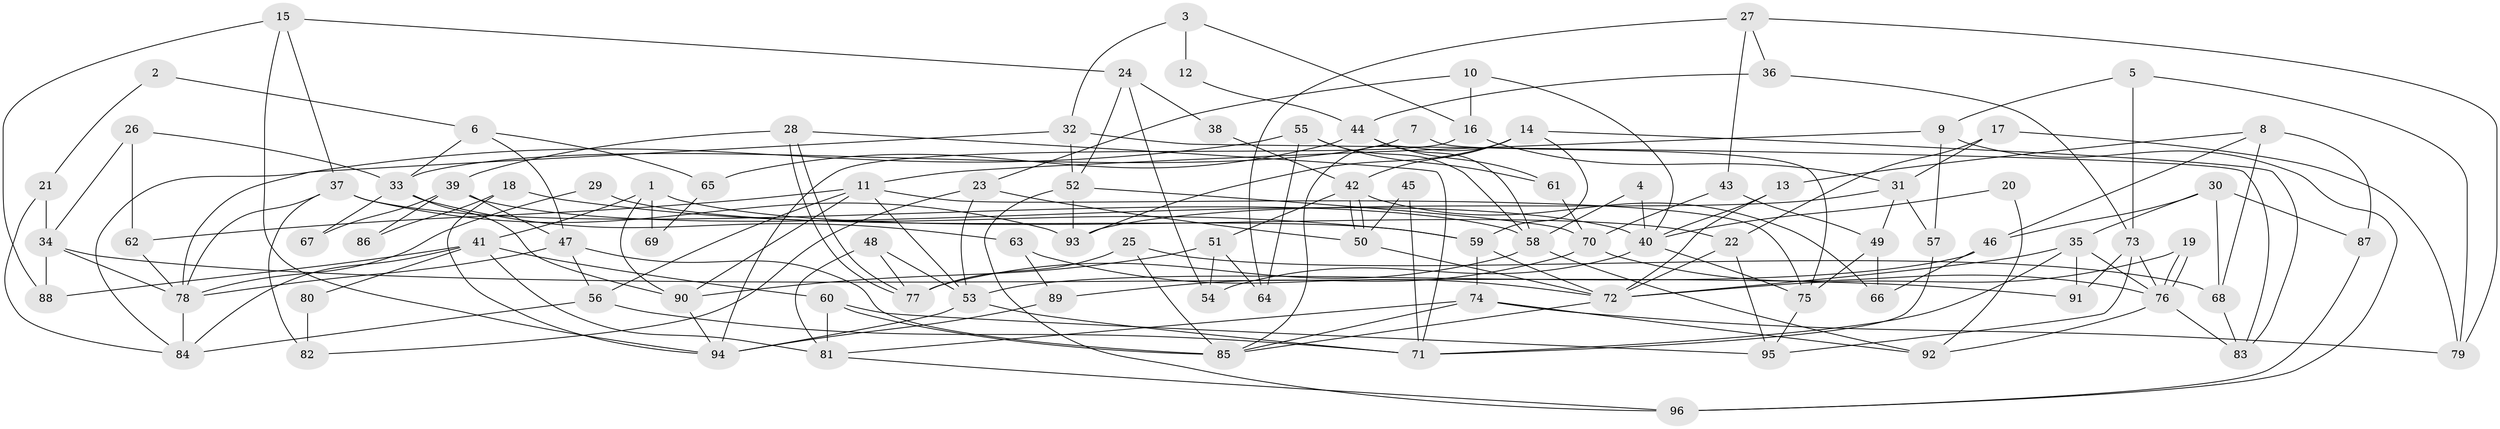 // coarse degree distribution, {3: 0.21428571428571427, 4: 0.17857142857142858, 2: 0.07142857142857142, 5: 0.17857142857142858, 7: 0.17857142857142858, 6: 0.07142857142857142, 9: 0.03571428571428571, 12: 0.03571428571428571, 11: 0.03571428571428571}
// Generated by graph-tools (version 1.1) at 2025/53/03/04/25 21:53:17]
// undirected, 96 vertices, 192 edges
graph export_dot {
graph [start="1"]
  node [color=gray90,style=filled];
  1;
  2;
  3;
  4;
  5;
  6;
  7;
  8;
  9;
  10;
  11;
  12;
  13;
  14;
  15;
  16;
  17;
  18;
  19;
  20;
  21;
  22;
  23;
  24;
  25;
  26;
  27;
  28;
  29;
  30;
  31;
  32;
  33;
  34;
  35;
  36;
  37;
  38;
  39;
  40;
  41;
  42;
  43;
  44;
  45;
  46;
  47;
  48;
  49;
  50;
  51;
  52;
  53;
  54;
  55;
  56;
  57;
  58;
  59;
  60;
  61;
  62;
  63;
  64;
  65;
  66;
  67;
  68;
  69;
  70;
  71;
  72;
  73;
  74;
  75;
  76;
  77;
  78;
  79;
  80;
  81;
  82;
  83;
  84;
  85;
  86;
  87;
  88;
  89;
  90;
  91;
  92;
  93;
  94;
  95;
  96;
  1 -- 90;
  1 -- 41;
  1 -- 22;
  1 -- 69;
  2 -- 6;
  2 -- 21;
  3 -- 16;
  3 -- 32;
  3 -- 12;
  4 -- 58;
  4 -- 40;
  5 -- 79;
  5 -- 73;
  5 -- 9;
  6 -- 47;
  6 -- 33;
  6 -- 65;
  7 -- 75;
  7 -- 33;
  8 -- 87;
  8 -- 13;
  8 -- 46;
  8 -- 68;
  9 -- 96;
  9 -- 11;
  9 -- 57;
  10 -- 16;
  10 -- 23;
  10 -- 40;
  11 -- 53;
  11 -- 56;
  11 -- 62;
  11 -- 75;
  11 -- 90;
  12 -- 44;
  13 -- 40;
  13 -- 72;
  14 -- 83;
  14 -- 42;
  14 -- 59;
  14 -- 85;
  14 -- 93;
  15 -- 88;
  15 -- 24;
  15 -- 37;
  15 -- 94;
  16 -- 94;
  16 -- 31;
  17 -- 22;
  17 -- 31;
  17 -- 79;
  18 -- 59;
  18 -- 94;
  18 -- 86;
  19 -- 76;
  19 -- 76;
  19 -- 72;
  20 -- 92;
  20 -- 40;
  21 -- 34;
  21 -- 84;
  22 -- 95;
  22 -- 72;
  23 -- 53;
  23 -- 50;
  23 -- 82;
  24 -- 52;
  24 -- 54;
  24 -- 38;
  25 -- 68;
  25 -- 77;
  25 -- 85;
  26 -- 62;
  26 -- 34;
  26 -- 33;
  27 -- 79;
  27 -- 43;
  27 -- 36;
  27 -- 64;
  28 -- 77;
  28 -- 77;
  28 -- 39;
  28 -- 71;
  29 -- 59;
  29 -- 78;
  30 -- 68;
  30 -- 46;
  30 -- 35;
  30 -- 87;
  31 -- 93;
  31 -- 57;
  31 -- 49;
  32 -- 52;
  32 -- 78;
  32 -- 83;
  33 -- 90;
  33 -- 63;
  33 -- 67;
  34 -- 91;
  34 -- 78;
  34 -- 88;
  35 -- 72;
  35 -- 71;
  35 -- 76;
  35 -- 91;
  36 -- 73;
  36 -- 44;
  37 -- 58;
  37 -- 78;
  37 -- 82;
  37 -- 93;
  38 -- 42;
  39 -- 47;
  39 -- 40;
  39 -- 67;
  39 -- 86;
  40 -- 75;
  40 -- 54;
  41 -- 84;
  41 -- 81;
  41 -- 60;
  41 -- 80;
  41 -- 88;
  42 -- 51;
  42 -- 50;
  42 -- 50;
  42 -- 66;
  43 -- 70;
  43 -- 49;
  44 -- 58;
  44 -- 61;
  44 -- 65;
  45 -- 50;
  45 -- 71;
  46 -- 53;
  46 -- 66;
  47 -- 85;
  47 -- 56;
  47 -- 78;
  48 -- 81;
  48 -- 53;
  48 -- 77;
  49 -- 66;
  49 -- 75;
  50 -- 72;
  51 -- 64;
  51 -- 90;
  51 -- 54;
  52 -- 93;
  52 -- 70;
  52 -- 96;
  53 -- 94;
  53 -- 71;
  55 -- 58;
  55 -- 84;
  55 -- 61;
  55 -- 64;
  56 -- 71;
  56 -- 84;
  57 -- 71;
  58 -- 92;
  58 -- 77;
  59 -- 72;
  59 -- 74;
  60 -- 85;
  60 -- 81;
  60 -- 95;
  61 -- 70;
  62 -- 78;
  63 -- 72;
  63 -- 89;
  65 -- 69;
  68 -- 83;
  70 -- 76;
  70 -- 89;
  72 -- 85;
  73 -- 76;
  73 -- 95;
  73 -- 91;
  74 -- 85;
  74 -- 79;
  74 -- 81;
  74 -- 92;
  75 -- 95;
  76 -- 83;
  76 -- 92;
  78 -- 84;
  80 -- 82;
  81 -- 96;
  87 -- 96;
  89 -- 94;
  90 -- 94;
}
